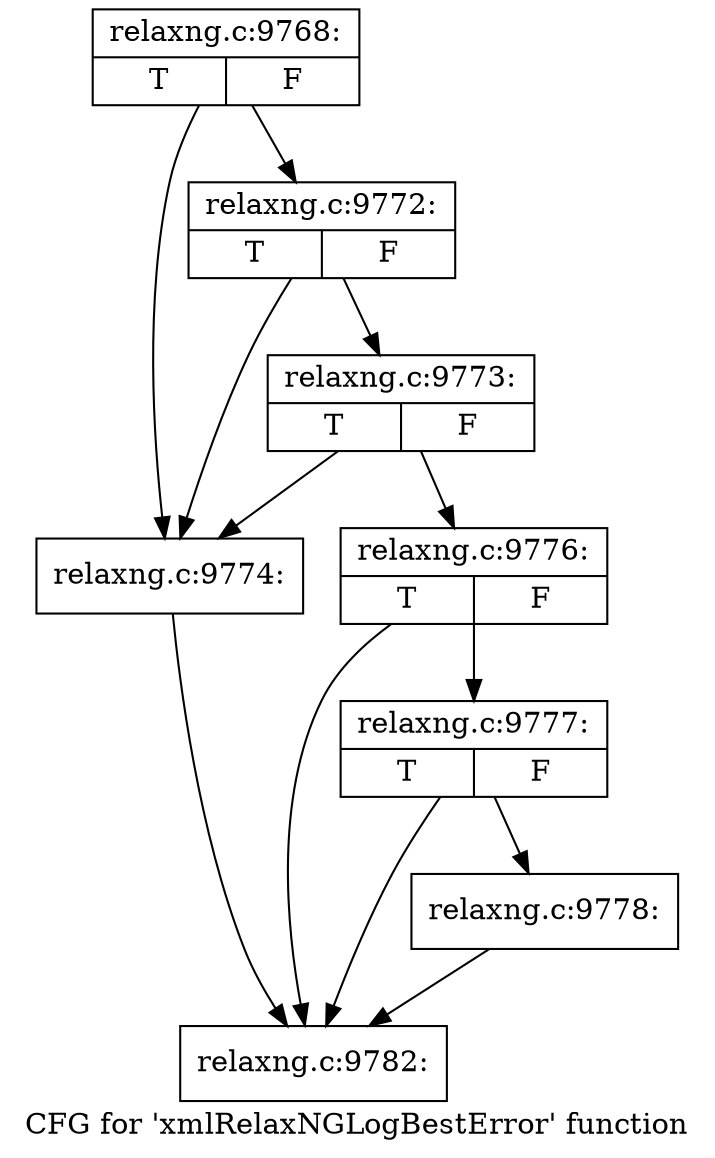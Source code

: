 digraph "CFG for 'xmlRelaxNGLogBestError' function" {
	label="CFG for 'xmlRelaxNGLogBestError' function";

	Node0x3f592a0 [shape=record,label="{relaxng.c:9768:|{<s0>T|<s1>F}}"];
	Node0x3f592a0 -> Node0x3f5deb0;
	Node0x3f592a0 -> Node0x3f5dfd0;
	Node0x3f5dfd0 [shape=record,label="{relaxng.c:9772:|{<s0>T|<s1>F}}"];
	Node0x3f5dfd0 -> Node0x3f5deb0;
	Node0x3f5dfd0 -> Node0x3f5df50;
	Node0x3f5df50 [shape=record,label="{relaxng.c:9773:|{<s0>T|<s1>F}}"];
	Node0x3f5df50 -> Node0x3f5deb0;
	Node0x3f5df50 -> Node0x3f5df00;
	Node0x3f5deb0 [shape=record,label="{relaxng.c:9774:}"];
	Node0x3f5deb0 -> Node0x3f5f700;
	Node0x3f5df00 [shape=record,label="{relaxng.c:9776:|{<s0>T|<s1>F}}"];
	Node0x3f5df00 -> Node0x3f5f750;
	Node0x3f5df00 -> Node0x3f5f700;
	Node0x3f5f750 [shape=record,label="{relaxng.c:9777:|{<s0>T|<s1>F}}"];
	Node0x3f5f750 -> Node0x3f5f370;
	Node0x3f5f750 -> Node0x3f5f700;
	Node0x3f5f370 [shape=record,label="{relaxng.c:9778:}"];
	Node0x3f5f370 -> Node0x3f5f700;
	Node0x3f5f700 [shape=record,label="{relaxng.c:9782:}"];
}
